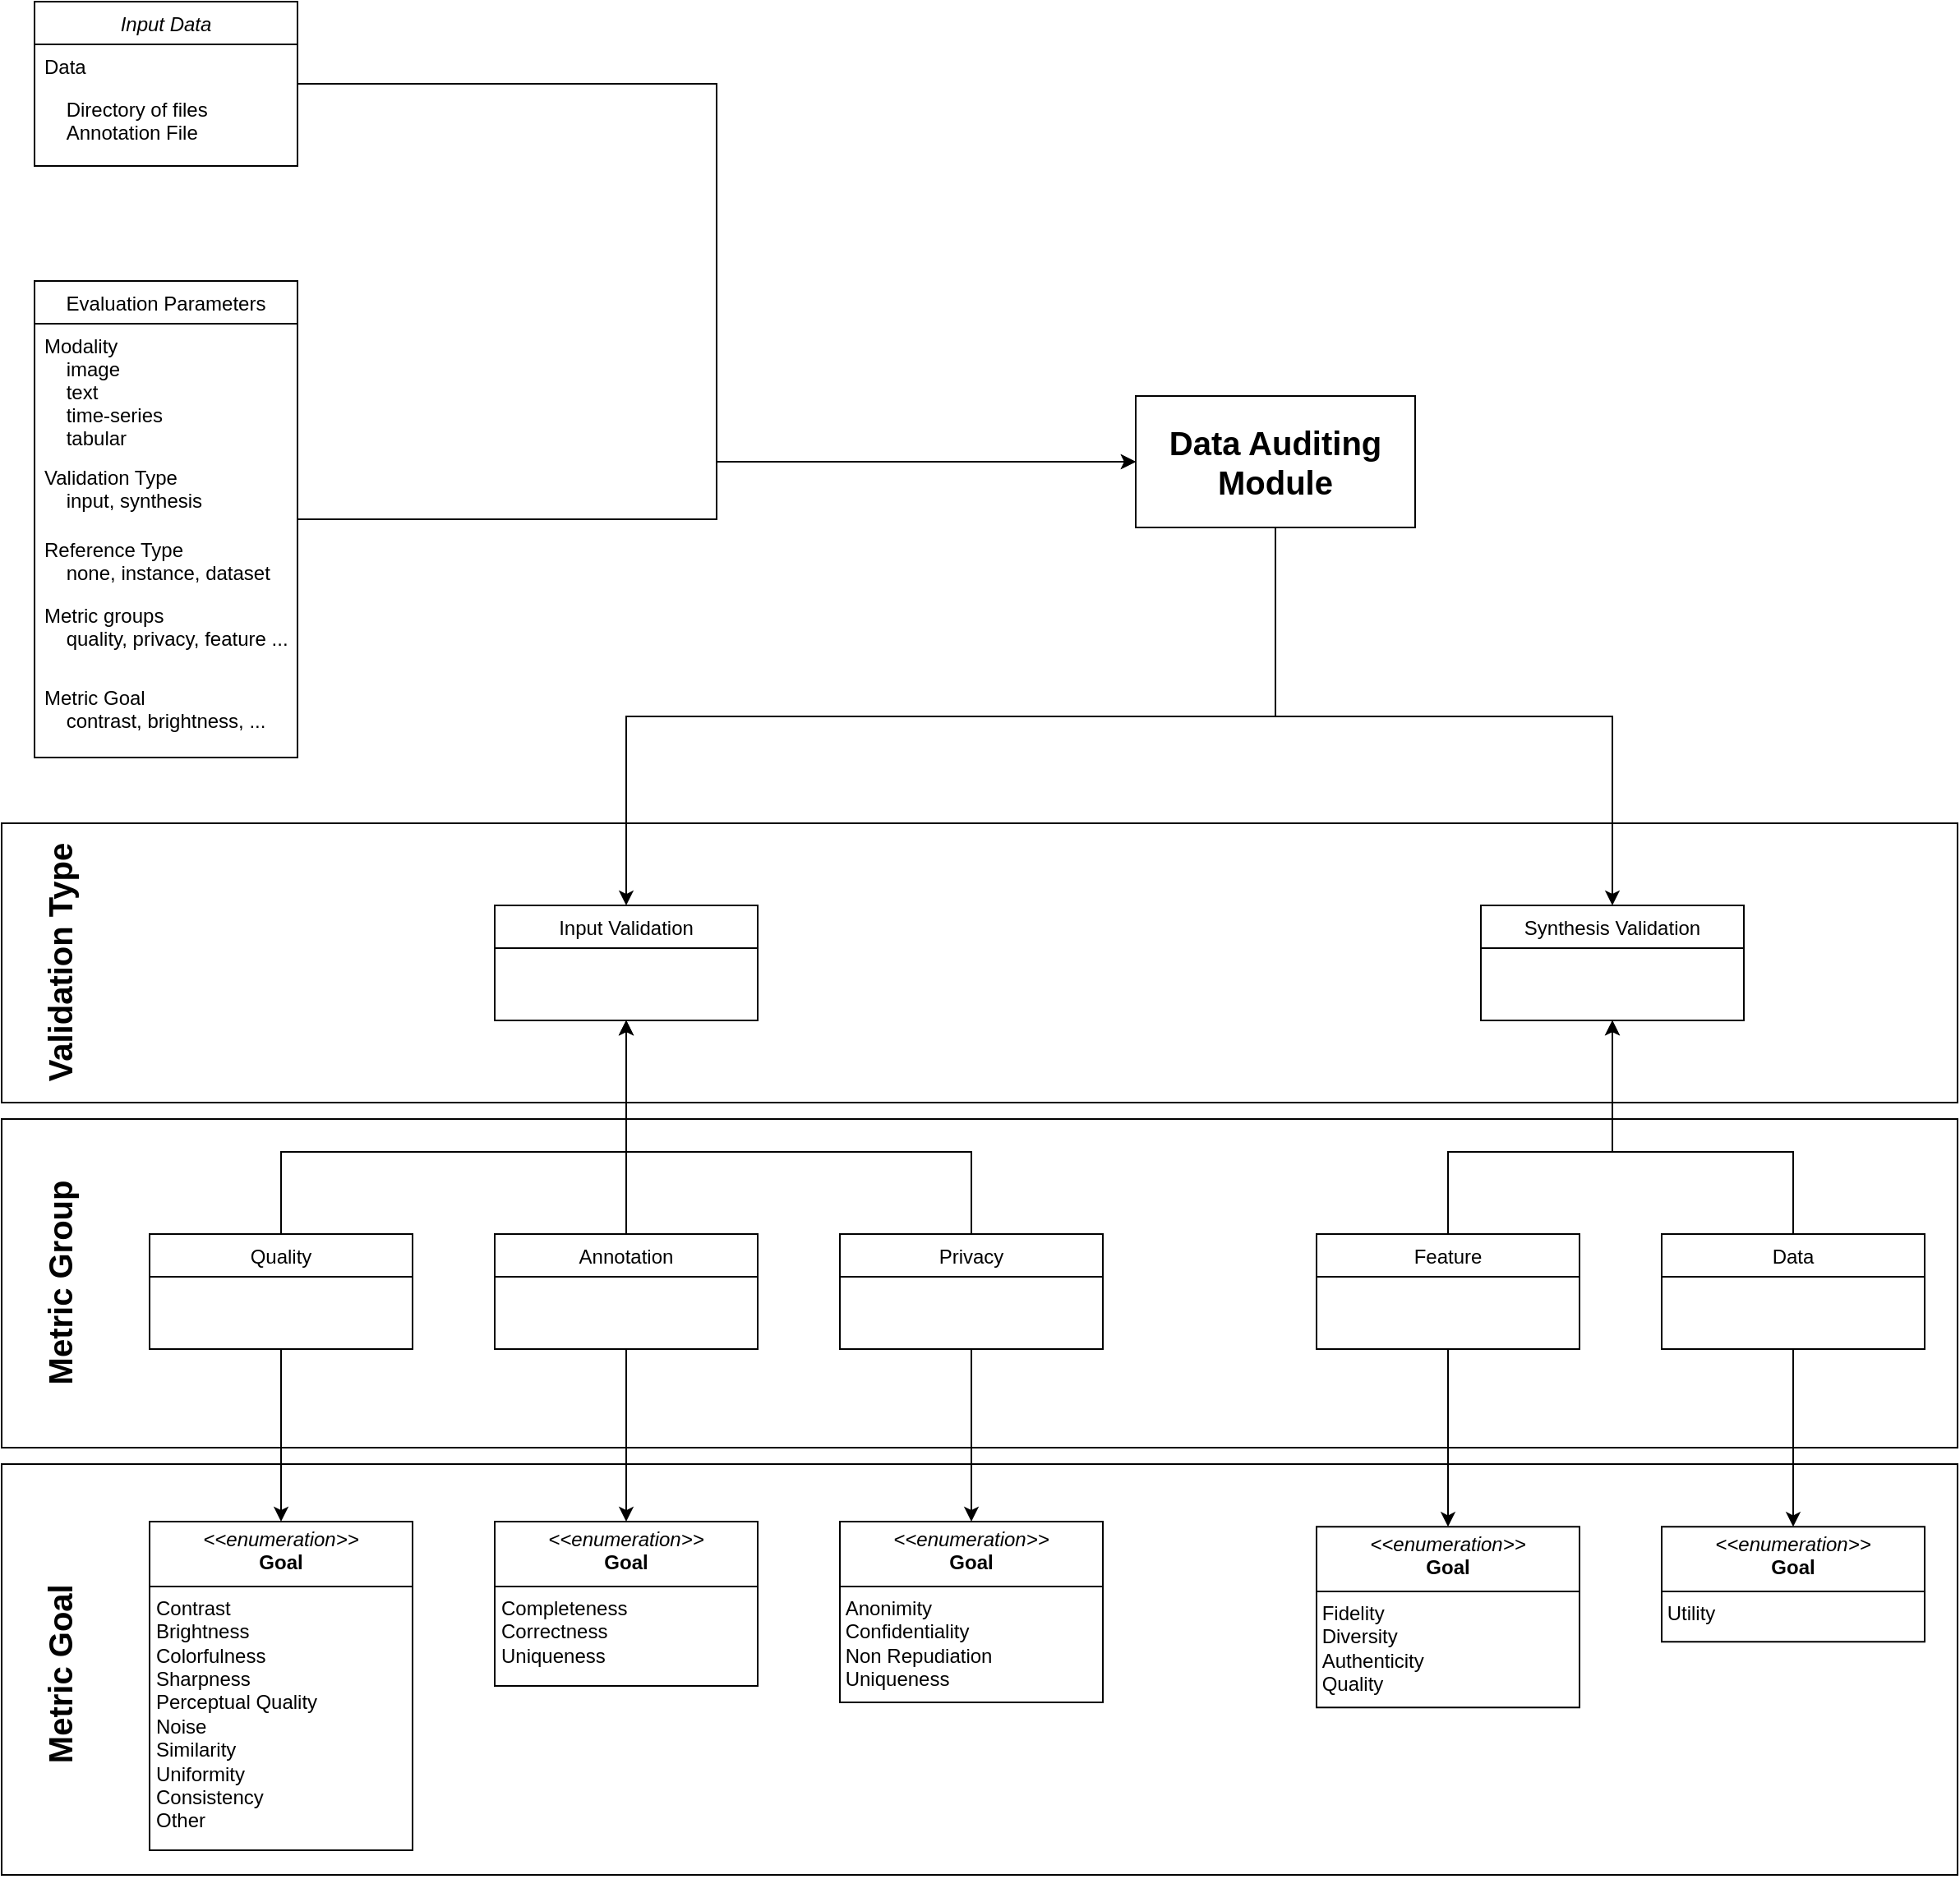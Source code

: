 <mxfile version="24.4.4" type="device">
  <diagram id="C5RBs43oDa-KdzZeNtuy" name="Page-1">
    <mxGraphModel dx="2555" dy="922" grid="1" gridSize="10" guides="1" tooltips="1" connect="1" arrows="1" fold="1" page="1" pageScale="1" pageWidth="827" pageHeight="1169" math="0" shadow="0">
      <root>
        <mxCell id="WIyWlLk6GJQsqaUBKTNV-0" />
        <mxCell id="WIyWlLk6GJQsqaUBKTNV-1" parent="WIyWlLk6GJQsqaUBKTNV-0" />
        <mxCell id="by0PlLpGWb6DyGF0p_I2-45" value="" style="rounded=0;whiteSpace=wrap;html=1;" vertex="1" parent="WIyWlLk6GJQsqaUBKTNV-1">
          <mxGeometry x="-60" y="960" width="1190" height="250" as="geometry" />
        </mxCell>
        <mxCell id="by0PlLpGWb6DyGF0p_I2-35" value="" style="rounded=0;whiteSpace=wrap;html=1;" vertex="1" parent="WIyWlLk6GJQsqaUBKTNV-1">
          <mxGeometry x="-60" y="750" width="1190" height="200" as="geometry" />
        </mxCell>
        <mxCell id="by0PlLpGWb6DyGF0p_I2-34" value="" style="rounded=0;whiteSpace=wrap;html=1;" vertex="1" parent="WIyWlLk6GJQsqaUBKTNV-1">
          <mxGeometry x="-60" y="570" width="1190" height="170" as="geometry" />
        </mxCell>
        <mxCell id="by0PlLpGWb6DyGF0p_I2-6" style="edgeStyle=orthogonalEdgeStyle;rounded=0;orthogonalLoop=1;jettySize=auto;html=1;exitX=1;exitY=0.5;exitDx=0;exitDy=0;entryX=0;entryY=0.5;entryDx=0;entryDy=0;" edge="1" parent="WIyWlLk6GJQsqaUBKTNV-1" source="zkfFHV4jXpPFQw0GAbJ--0" target="by0PlLpGWb6DyGF0p_I2-5">
          <mxGeometry relative="1" as="geometry" />
        </mxCell>
        <mxCell id="zkfFHV4jXpPFQw0GAbJ--0" value="Input Data" style="swimlane;fontStyle=2;align=center;verticalAlign=top;childLayout=stackLayout;horizontal=1;startSize=26;horizontalStack=0;resizeParent=1;resizeLast=0;collapsible=1;marginBottom=0;rounded=0;shadow=0;strokeWidth=1;" parent="WIyWlLk6GJQsqaUBKTNV-1" vertex="1">
          <mxGeometry x="-40" y="70" width="160" height="100" as="geometry">
            <mxRectangle x="40" y="40" width="160" height="26" as="alternateBounds" />
          </mxGeometry>
        </mxCell>
        <mxCell id="zkfFHV4jXpPFQw0GAbJ--1" value="Data" style="text;align=left;verticalAlign=top;spacingLeft=4;spacingRight=4;overflow=hidden;rotatable=0;points=[[0,0.5],[1,0.5]];portConstraint=eastwest;" parent="zkfFHV4jXpPFQw0GAbJ--0" vertex="1">
          <mxGeometry y="26" width="160" height="26" as="geometry" />
        </mxCell>
        <mxCell id="zkfFHV4jXpPFQw0GAbJ--2" value="    Directory of files&#xa;    Annotation File&#xa;" style="text;align=left;verticalAlign=top;spacingLeft=4;spacingRight=4;overflow=hidden;rotatable=0;points=[[0,0.5],[1,0.5]];portConstraint=eastwest;rounded=0;shadow=0;html=0;" parent="zkfFHV4jXpPFQw0GAbJ--0" vertex="1">
          <mxGeometry y="52" width="160" height="48" as="geometry" />
        </mxCell>
        <mxCell id="by0PlLpGWb6DyGF0p_I2-7" style="edgeStyle=orthogonalEdgeStyle;rounded=0;orthogonalLoop=1;jettySize=auto;html=1;exitX=1;exitY=0.5;exitDx=0;exitDy=0;entryX=0;entryY=0.5;entryDx=0;entryDy=0;" edge="1" parent="WIyWlLk6GJQsqaUBKTNV-1" source="zkfFHV4jXpPFQw0GAbJ--6" target="by0PlLpGWb6DyGF0p_I2-5">
          <mxGeometry relative="1" as="geometry" />
        </mxCell>
        <mxCell id="zkfFHV4jXpPFQw0GAbJ--6" value="Evaluation Parameters" style="swimlane;fontStyle=0;align=center;verticalAlign=top;childLayout=stackLayout;horizontal=1;startSize=26;horizontalStack=0;resizeParent=1;resizeLast=0;collapsible=1;marginBottom=0;rounded=0;shadow=0;strokeWidth=1;" parent="WIyWlLk6GJQsqaUBKTNV-1" vertex="1">
          <mxGeometry x="-40" y="240" width="160" height="290" as="geometry">
            <mxRectangle x="40" y="160" width="160" height="26" as="alternateBounds" />
          </mxGeometry>
        </mxCell>
        <mxCell id="zkfFHV4jXpPFQw0GAbJ--8" value="Modality&#xa;    image&#xa;    text&#xa;    time-series&#xa;    tabular&#xa;&#xa;" style="text;align=left;verticalAlign=top;spacingLeft=4;spacingRight=4;overflow=hidden;rotatable=0;points=[[0,0.5],[1,0.5]];portConstraint=eastwest;rounded=0;shadow=0;html=0;" parent="zkfFHV4jXpPFQw0GAbJ--6" vertex="1">
          <mxGeometry y="26" width="160" height="80" as="geometry" />
        </mxCell>
        <mxCell id="zkfFHV4jXpPFQw0GAbJ--7" value="Validation Type&#xa;    input, synthesis&#xa;" style="text;align=left;verticalAlign=top;spacingLeft=4;spacingRight=4;overflow=hidden;rotatable=0;points=[[0,0.5],[1,0.5]];portConstraint=eastwest;" parent="zkfFHV4jXpPFQw0GAbJ--6" vertex="1">
          <mxGeometry y="106" width="160" height="44" as="geometry" />
        </mxCell>
        <mxCell id="zkfFHV4jXpPFQw0GAbJ--10" value="Reference Type&#xa;    none, instance, dataset&#xa;" style="text;align=left;verticalAlign=top;spacingLeft=4;spacingRight=4;overflow=hidden;rotatable=0;points=[[0,0.5],[1,0.5]];portConstraint=eastwest;fontStyle=0" parent="zkfFHV4jXpPFQw0GAbJ--6" vertex="1">
          <mxGeometry y="150" width="160" height="40" as="geometry" />
        </mxCell>
        <mxCell id="by0PlLpGWb6DyGF0p_I2-1" value="Metric groups&#xa;    quality, privacy, feature ...&#xa;" style="text;align=left;verticalAlign=top;spacingLeft=4;spacingRight=4;overflow=hidden;rotatable=0;points=[[0,0.5],[1,0.5]];portConstraint=eastwest;" vertex="1" parent="zkfFHV4jXpPFQw0GAbJ--6">
          <mxGeometry y="190" width="160" height="50" as="geometry" />
        </mxCell>
        <mxCell id="zkfFHV4jXpPFQw0GAbJ--11" value="Metric Goal&#xa;    contrast, brightness, ...&#xa;" style="text;align=left;verticalAlign=top;spacingLeft=4;spacingRight=4;overflow=hidden;rotatable=0;points=[[0,0.5],[1,0.5]];portConstraint=eastwest;" parent="zkfFHV4jXpPFQw0GAbJ--6" vertex="1">
          <mxGeometry y="240" width="160" height="50" as="geometry" />
        </mxCell>
        <mxCell id="zkfFHV4jXpPFQw0GAbJ--17" value="Input Validation" style="swimlane;fontStyle=0;align=center;verticalAlign=top;childLayout=stackLayout;horizontal=1;startSize=26;horizontalStack=0;resizeParent=1;resizeLast=0;collapsible=1;marginBottom=0;rounded=0;shadow=0;strokeWidth=1;" parent="WIyWlLk6GJQsqaUBKTNV-1" vertex="1">
          <mxGeometry x="240" y="620" width="160" height="70" as="geometry">
            <mxRectangle x="240" y="550" width="160" height="26" as="alternateBounds" />
          </mxGeometry>
        </mxCell>
        <mxCell id="by0PlLpGWb6DyGF0p_I2-21" style="edgeStyle=orthogonalEdgeStyle;rounded=0;orthogonalLoop=1;jettySize=auto;html=1;exitX=0.5;exitY=1;exitDx=0;exitDy=0;entryX=0.5;entryY=0;entryDx=0;entryDy=0;" edge="1" parent="WIyWlLk6GJQsqaUBKTNV-1" source="by0PlLpGWb6DyGF0p_I2-5" target="zkfFHV4jXpPFQw0GAbJ--17">
          <mxGeometry relative="1" as="geometry" />
        </mxCell>
        <mxCell id="by0PlLpGWb6DyGF0p_I2-22" style="edgeStyle=orthogonalEdgeStyle;rounded=0;orthogonalLoop=1;jettySize=auto;html=1;exitX=0.5;exitY=1;exitDx=0;exitDy=0;entryX=0.5;entryY=0;entryDx=0;entryDy=0;" edge="1" parent="WIyWlLk6GJQsqaUBKTNV-1" source="by0PlLpGWb6DyGF0p_I2-5" target="by0PlLpGWb6DyGF0p_I2-11">
          <mxGeometry relative="1" as="geometry" />
        </mxCell>
        <mxCell id="by0PlLpGWb6DyGF0p_I2-5" value="&lt;font size=&quot;1&quot;&gt;&lt;b style=&quot;font-size: 20px;&quot;&gt;Data Auditing Module&lt;/b&gt;&lt;/font&gt;" style="html=1;whiteSpace=wrap;" vertex="1" parent="WIyWlLk6GJQsqaUBKTNV-1">
          <mxGeometry x="630" y="310" width="170" height="80" as="geometry" />
        </mxCell>
        <mxCell id="by0PlLpGWb6DyGF0p_I2-11" value="Synthesis Validation" style="swimlane;fontStyle=0;align=center;verticalAlign=top;childLayout=stackLayout;horizontal=1;startSize=26;horizontalStack=0;resizeParent=1;resizeLast=0;collapsible=1;marginBottom=0;rounded=0;shadow=0;strokeWidth=1;" vertex="1" parent="WIyWlLk6GJQsqaUBKTNV-1">
          <mxGeometry x="840" y="620" width="160" height="70" as="geometry">
            <mxRectangle x="520" y="550" width="160" height="26" as="alternateBounds" />
          </mxGeometry>
        </mxCell>
        <mxCell id="by0PlLpGWb6DyGF0p_I2-28" style="edgeStyle=orthogonalEdgeStyle;rounded=0;orthogonalLoop=1;jettySize=auto;html=1;exitX=0.5;exitY=0;exitDx=0;exitDy=0;entryX=0.5;entryY=1;entryDx=0;entryDy=0;" edge="1" parent="WIyWlLk6GJQsqaUBKTNV-1" source="by0PlLpGWb6DyGF0p_I2-23" target="zkfFHV4jXpPFQw0GAbJ--17">
          <mxGeometry relative="1" as="geometry">
            <Array as="points">
              <mxPoint x="110" y="770" />
              <mxPoint x="320" y="770" />
            </Array>
          </mxGeometry>
        </mxCell>
        <mxCell id="by0PlLpGWb6DyGF0p_I2-44" style="edgeStyle=orthogonalEdgeStyle;rounded=0;orthogonalLoop=1;jettySize=auto;html=1;exitX=0.5;exitY=1;exitDx=0;exitDy=0;entryX=0.5;entryY=0;entryDx=0;entryDy=0;" edge="1" parent="WIyWlLk6GJQsqaUBKTNV-1" source="by0PlLpGWb6DyGF0p_I2-23" target="by0PlLpGWb6DyGF0p_I2-38">
          <mxGeometry relative="1" as="geometry" />
        </mxCell>
        <mxCell id="by0PlLpGWb6DyGF0p_I2-23" value="Quality" style="swimlane;fontStyle=0;align=center;verticalAlign=top;childLayout=stackLayout;horizontal=1;startSize=26;horizontalStack=0;resizeParent=1;resizeLast=0;collapsible=1;marginBottom=0;rounded=0;shadow=0;strokeWidth=1;" vertex="1" parent="WIyWlLk6GJQsqaUBKTNV-1">
          <mxGeometry x="30" y="820" width="160" height="70" as="geometry">
            <mxRectangle x="30" y="720" width="160" height="26" as="alternateBounds" />
          </mxGeometry>
        </mxCell>
        <mxCell id="by0PlLpGWb6DyGF0p_I2-29" style="edgeStyle=orthogonalEdgeStyle;rounded=0;orthogonalLoop=1;jettySize=auto;html=1;exitX=0.5;exitY=0;exitDx=0;exitDy=0;entryX=0.5;entryY=1;entryDx=0;entryDy=0;" edge="1" parent="WIyWlLk6GJQsqaUBKTNV-1" source="by0PlLpGWb6DyGF0p_I2-24" target="zkfFHV4jXpPFQw0GAbJ--17">
          <mxGeometry relative="1" as="geometry" />
        </mxCell>
        <mxCell id="by0PlLpGWb6DyGF0p_I2-42" style="edgeStyle=orthogonalEdgeStyle;rounded=0;orthogonalLoop=1;jettySize=auto;html=1;exitX=0.5;exitY=1;exitDx=0;exitDy=0;entryX=0.5;entryY=0;entryDx=0;entryDy=0;" edge="1" parent="WIyWlLk6GJQsqaUBKTNV-1" source="by0PlLpGWb6DyGF0p_I2-24" target="by0PlLpGWb6DyGF0p_I2-39">
          <mxGeometry relative="1" as="geometry" />
        </mxCell>
        <mxCell id="by0PlLpGWb6DyGF0p_I2-24" value="Annotation" style="swimlane;fontStyle=0;align=center;verticalAlign=top;childLayout=stackLayout;horizontal=1;startSize=26;horizontalStack=0;resizeParent=1;resizeLast=0;collapsible=1;marginBottom=0;rounded=0;shadow=0;strokeWidth=1;" vertex="1" parent="WIyWlLk6GJQsqaUBKTNV-1">
          <mxGeometry x="240" y="820" width="160" height="70" as="geometry">
            <mxRectangle x="240" y="720" width="160" height="26" as="alternateBounds" />
          </mxGeometry>
        </mxCell>
        <mxCell id="by0PlLpGWb6DyGF0p_I2-30" style="edgeStyle=orthogonalEdgeStyle;rounded=0;orthogonalLoop=1;jettySize=auto;html=1;exitX=0.5;exitY=0;exitDx=0;exitDy=0;entryX=0.5;entryY=1;entryDx=0;entryDy=0;" edge="1" parent="WIyWlLk6GJQsqaUBKTNV-1" source="by0PlLpGWb6DyGF0p_I2-25" target="zkfFHV4jXpPFQw0GAbJ--17">
          <mxGeometry relative="1" as="geometry">
            <Array as="points">
              <mxPoint x="530" y="770" />
              <mxPoint x="320" y="770" />
            </Array>
          </mxGeometry>
        </mxCell>
        <mxCell id="by0PlLpGWb6DyGF0p_I2-43" style="edgeStyle=orthogonalEdgeStyle;rounded=0;orthogonalLoop=1;jettySize=auto;html=1;exitX=0.5;exitY=1;exitDx=0;exitDy=0;" edge="1" parent="WIyWlLk6GJQsqaUBKTNV-1" source="by0PlLpGWb6DyGF0p_I2-25" target="by0PlLpGWb6DyGF0p_I2-40">
          <mxGeometry relative="1" as="geometry" />
        </mxCell>
        <mxCell id="by0PlLpGWb6DyGF0p_I2-25" value="Privacy" style="swimlane;fontStyle=0;align=center;verticalAlign=top;childLayout=stackLayout;horizontal=1;startSize=26;horizontalStack=0;resizeParent=1;resizeLast=0;collapsible=1;marginBottom=0;rounded=0;shadow=0;strokeWidth=1;" vertex="1" parent="WIyWlLk6GJQsqaUBKTNV-1">
          <mxGeometry x="450" y="820" width="160" height="70" as="geometry">
            <mxRectangle x="430" y="720" width="160" height="26" as="alternateBounds" />
          </mxGeometry>
        </mxCell>
        <mxCell id="by0PlLpGWb6DyGF0p_I2-33" style="edgeStyle=orthogonalEdgeStyle;rounded=0;orthogonalLoop=1;jettySize=auto;html=1;exitX=0.5;exitY=0;exitDx=0;exitDy=0;entryX=0.5;entryY=1;entryDx=0;entryDy=0;" edge="1" parent="WIyWlLk6GJQsqaUBKTNV-1" source="by0PlLpGWb6DyGF0p_I2-32" target="by0PlLpGWb6DyGF0p_I2-11">
          <mxGeometry relative="1" as="geometry">
            <Array as="points">
              <mxPoint x="820" y="770" />
              <mxPoint x="920" y="770" />
            </Array>
          </mxGeometry>
        </mxCell>
        <mxCell id="by0PlLpGWb6DyGF0p_I2-49" style="edgeStyle=orthogonalEdgeStyle;rounded=0;orthogonalLoop=1;jettySize=auto;html=1;exitX=0.5;exitY=1;exitDx=0;exitDy=0;entryX=0.5;entryY=0;entryDx=0;entryDy=0;" edge="1" parent="WIyWlLk6GJQsqaUBKTNV-1" source="by0PlLpGWb6DyGF0p_I2-32" target="by0PlLpGWb6DyGF0p_I2-46">
          <mxGeometry relative="1" as="geometry" />
        </mxCell>
        <mxCell id="by0PlLpGWb6DyGF0p_I2-32" value="Feature" style="swimlane;fontStyle=0;align=center;verticalAlign=top;childLayout=stackLayout;horizontal=1;startSize=26;horizontalStack=0;resizeParent=1;resizeLast=0;collapsible=1;marginBottom=0;rounded=0;shadow=0;strokeWidth=1;" vertex="1" parent="WIyWlLk6GJQsqaUBKTNV-1">
          <mxGeometry x="740" y="820" width="160" height="70" as="geometry">
            <mxRectangle x="430" y="720" width="160" height="26" as="alternateBounds" />
          </mxGeometry>
        </mxCell>
        <mxCell id="by0PlLpGWb6DyGF0p_I2-36" value="&lt;font style=&quot;font-size: 20px;&quot;&gt;Validation Type&lt;br&gt;&lt;/font&gt;" style="text;strokeColor=none;fillColor=none;html=1;fontSize=24;fontStyle=1;verticalAlign=middle;align=center;rotation=-90;" vertex="1" parent="WIyWlLk6GJQsqaUBKTNV-1">
          <mxGeometry x="-110" y="635" width="170" height="40" as="geometry" />
        </mxCell>
        <mxCell id="by0PlLpGWb6DyGF0p_I2-37" value="&lt;font style=&quot;font-size: 20px;&quot;&gt;Metric Group&lt;/font&gt;" style="text;strokeColor=none;fillColor=none;html=1;fontSize=24;fontStyle=1;verticalAlign=middle;align=center;rotation=-90;" vertex="1" parent="WIyWlLk6GJQsqaUBKTNV-1">
          <mxGeometry x="-122.5" y="830" width="195" height="40" as="geometry" />
        </mxCell>
        <mxCell id="by0PlLpGWb6DyGF0p_I2-38" value="&lt;p style=&quot;margin:0px;margin-top:4px;text-align:center;&quot;&gt;&lt;i&gt;&amp;lt;&amp;lt;enumeration&amp;gt;&amp;gt;&lt;/i&gt;&lt;br&gt;&lt;b&gt;Goal&lt;/b&gt;&lt;br&gt;&lt;/p&gt;&lt;hr size=&quot;1&quot; style=&quot;border-style:solid;&quot;&gt;&lt;p style=&quot;margin:0px;margin-left:4px;&quot;&gt;Contrast&lt;/p&gt;&lt;p style=&quot;margin:0px;margin-left:4px;&quot;&gt;Brightness&lt;/p&gt;&lt;p style=&quot;margin:0px;margin-left:4px;&quot;&gt;Colorfulness&lt;/p&gt;&lt;p style=&quot;margin:0px;margin-left:4px;&quot;&gt;Sharpness&lt;/p&gt;&lt;p style=&quot;margin:0px;margin-left:4px;&quot;&gt;Perceptual Quality&lt;/p&gt;&lt;p style=&quot;margin:0px;margin-left:4px;&quot;&gt;Noise&lt;/p&gt;&lt;p style=&quot;margin:0px;margin-left:4px;&quot;&gt;Similarity&lt;/p&gt;&lt;p style=&quot;margin:0px;margin-left:4px;&quot;&gt;Uniformity&lt;/p&gt;&lt;p style=&quot;margin:0px;margin-left:4px;&quot;&gt;Consistency&lt;/p&gt;&lt;p style=&quot;margin:0px;margin-left:4px;&quot;&gt;Other&lt;br&gt;&lt;/p&gt;&lt;p style=&quot;margin:0px;margin-left:4px;&quot;&gt;&lt;br&gt;&lt;/p&gt;" style="verticalAlign=top;align=left;overflow=fill;html=1;whiteSpace=wrap;" vertex="1" parent="WIyWlLk6GJQsqaUBKTNV-1">
          <mxGeometry x="30" y="995" width="160" height="200" as="geometry" />
        </mxCell>
        <mxCell id="by0PlLpGWb6DyGF0p_I2-39" value="&lt;p style=&quot;margin:0px;margin-top:4px;text-align:center;&quot;&gt;&lt;i&gt;&amp;lt;&amp;lt;enumeration&amp;gt;&amp;gt;&lt;/i&gt;&lt;br&gt;&lt;b&gt;Goal&lt;/b&gt;&lt;br&gt;&lt;/p&gt;&lt;hr size=&quot;1&quot; style=&quot;border-style:solid;&quot;&gt;&lt;p style=&quot;margin:0px;margin-left:4px;&quot;&gt;Completeness&lt;/p&gt;&lt;p style=&quot;margin:0px;margin-left:4px;&quot;&gt;Correctness&lt;/p&gt;&lt;p style=&quot;margin:0px;margin-left:4px;&quot;&gt;Uniqueness&lt;br&gt;&lt;/p&gt;&lt;p style=&quot;margin:0px;margin-left:4px;&quot;&gt;&lt;br&gt;&lt;/p&gt;" style="verticalAlign=top;align=left;overflow=fill;html=1;whiteSpace=wrap;" vertex="1" parent="WIyWlLk6GJQsqaUBKTNV-1">
          <mxGeometry x="240" y="995" width="160" height="100" as="geometry" />
        </mxCell>
        <mxCell id="by0PlLpGWb6DyGF0p_I2-40" value="&lt;p style=&quot;margin:0px;margin-top:4px;text-align:center;&quot;&gt;&lt;i&gt;&amp;lt;&amp;lt;enumeration&amp;gt;&amp;gt;&lt;/i&gt;&lt;br&gt;&lt;b&gt;Goal&lt;/b&gt;&lt;br&gt;&lt;/p&gt;&lt;hr size=&quot;1&quot; style=&quot;border-style:solid;&quot;&gt;&lt;div&gt;&amp;nbsp;Anonimity&lt;/div&gt;&lt;div&gt;&amp;nbsp;Confidentiality&lt;/div&gt;&lt;div&gt;&amp;nbsp;Non Repudiation&lt;/div&gt;&lt;div&gt;&amp;nbsp;Uniqueness&lt;br&gt;&lt;/div&gt;&lt;div&gt;&lt;br&gt;&lt;/div&gt;&lt;p style=&quot;margin:0px;margin-left:4px;&quot;&gt;&lt;br&gt;&lt;/p&gt;" style="verticalAlign=top;align=left;overflow=fill;html=1;whiteSpace=wrap;" vertex="1" parent="WIyWlLk6GJQsqaUBKTNV-1">
          <mxGeometry x="450" y="995" width="160" height="110" as="geometry" />
        </mxCell>
        <mxCell id="by0PlLpGWb6DyGF0p_I2-46" value="&lt;p style=&quot;margin:0px;margin-top:4px;text-align:center;&quot;&gt;&lt;i&gt;&amp;lt;&amp;lt;enumeration&amp;gt;&amp;gt;&lt;/i&gt;&lt;br&gt;&lt;b&gt;Goal&lt;/b&gt;&lt;br&gt;&lt;/p&gt;&lt;hr size=&quot;1&quot; style=&quot;border-style:solid;&quot;&gt;&lt;div&gt;&amp;nbsp;Fidelity&lt;/div&gt;&lt;div&gt;&amp;nbsp;Diversity&lt;/div&gt;&lt;div&gt;&amp;nbsp;Authenticity&lt;/div&gt;&lt;div&gt;&amp;nbsp;Quality&lt;br&gt;&lt;/div&gt;&lt;div&gt;&lt;br&gt;&lt;/div&gt;&lt;p style=&quot;margin:0px;margin-left:4px;&quot;&gt;&lt;br&gt;&lt;/p&gt;" style="verticalAlign=top;align=left;overflow=fill;html=1;whiteSpace=wrap;" vertex="1" parent="WIyWlLk6GJQsqaUBKTNV-1">
          <mxGeometry x="740" y="998.13" width="160" height="110" as="geometry" />
        </mxCell>
        <mxCell id="by0PlLpGWb6DyGF0p_I2-50" style="edgeStyle=orthogonalEdgeStyle;rounded=0;orthogonalLoop=1;jettySize=auto;html=1;exitX=0.5;exitY=1;exitDx=0;exitDy=0;entryX=0.5;entryY=0;entryDx=0;entryDy=0;" edge="1" parent="WIyWlLk6GJQsqaUBKTNV-1" source="by0PlLpGWb6DyGF0p_I2-47" target="by0PlLpGWb6DyGF0p_I2-48">
          <mxGeometry relative="1" as="geometry" />
        </mxCell>
        <mxCell id="by0PlLpGWb6DyGF0p_I2-52" style="edgeStyle=orthogonalEdgeStyle;rounded=0;orthogonalLoop=1;jettySize=auto;html=1;exitX=0.5;exitY=0;exitDx=0;exitDy=0;entryX=0.5;entryY=1;entryDx=0;entryDy=0;" edge="1" parent="WIyWlLk6GJQsqaUBKTNV-1" source="by0PlLpGWb6DyGF0p_I2-47" target="by0PlLpGWb6DyGF0p_I2-11">
          <mxGeometry relative="1" as="geometry">
            <Array as="points">
              <mxPoint x="1030" y="770" />
              <mxPoint x="920" y="770" />
            </Array>
          </mxGeometry>
        </mxCell>
        <mxCell id="by0PlLpGWb6DyGF0p_I2-47" value="Data" style="swimlane;fontStyle=0;align=center;verticalAlign=top;childLayout=stackLayout;horizontal=1;startSize=26;horizontalStack=0;resizeParent=1;resizeLast=0;collapsible=1;marginBottom=0;rounded=0;shadow=0;strokeWidth=1;" vertex="1" parent="WIyWlLk6GJQsqaUBKTNV-1">
          <mxGeometry x="950" y="820" width="160" height="70" as="geometry">
            <mxRectangle x="430" y="720" width="160" height="26" as="alternateBounds" />
          </mxGeometry>
        </mxCell>
        <mxCell id="by0PlLpGWb6DyGF0p_I2-48" value="&lt;p style=&quot;margin:0px;margin-top:4px;text-align:center;&quot;&gt;&lt;i&gt;&amp;lt;&amp;lt;enumeration&amp;gt;&amp;gt;&lt;/i&gt;&lt;br&gt;&lt;b&gt;Goal&lt;/b&gt;&lt;br&gt;&lt;/p&gt;&lt;hr size=&quot;1&quot; style=&quot;border-style:solid;&quot;&gt;&lt;div&gt;&amp;nbsp;Utility&lt;/div&gt;&lt;div&gt;&lt;br&gt;&lt;/div&gt;&lt;p style=&quot;margin:0px;margin-left:4px;&quot;&gt;&lt;br&gt;&lt;/p&gt;" style="verticalAlign=top;align=left;overflow=fill;html=1;whiteSpace=wrap;" vertex="1" parent="WIyWlLk6GJQsqaUBKTNV-1">
          <mxGeometry x="950" y="998.13" width="160" height="70" as="geometry" />
        </mxCell>
        <mxCell id="by0PlLpGWb6DyGF0p_I2-51" value="&lt;font style=&quot;font-size: 20px;&quot;&gt;Metric Goal&lt;br&gt;&lt;/font&gt;" style="text;strokeColor=none;fillColor=none;html=1;fontSize=24;fontStyle=1;verticalAlign=middle;align=center;rotation=-90;" vertex="1" parent="WIyWlLk6GJQsqaUBKTNV-1">
          <mxGeometry x="-148.13" y="1068.13" width="246.25" height="40" as="geometry" />
        </mxCell>
      </root>
    </mxGraphModel>
  </diagram>
</mxfile>
